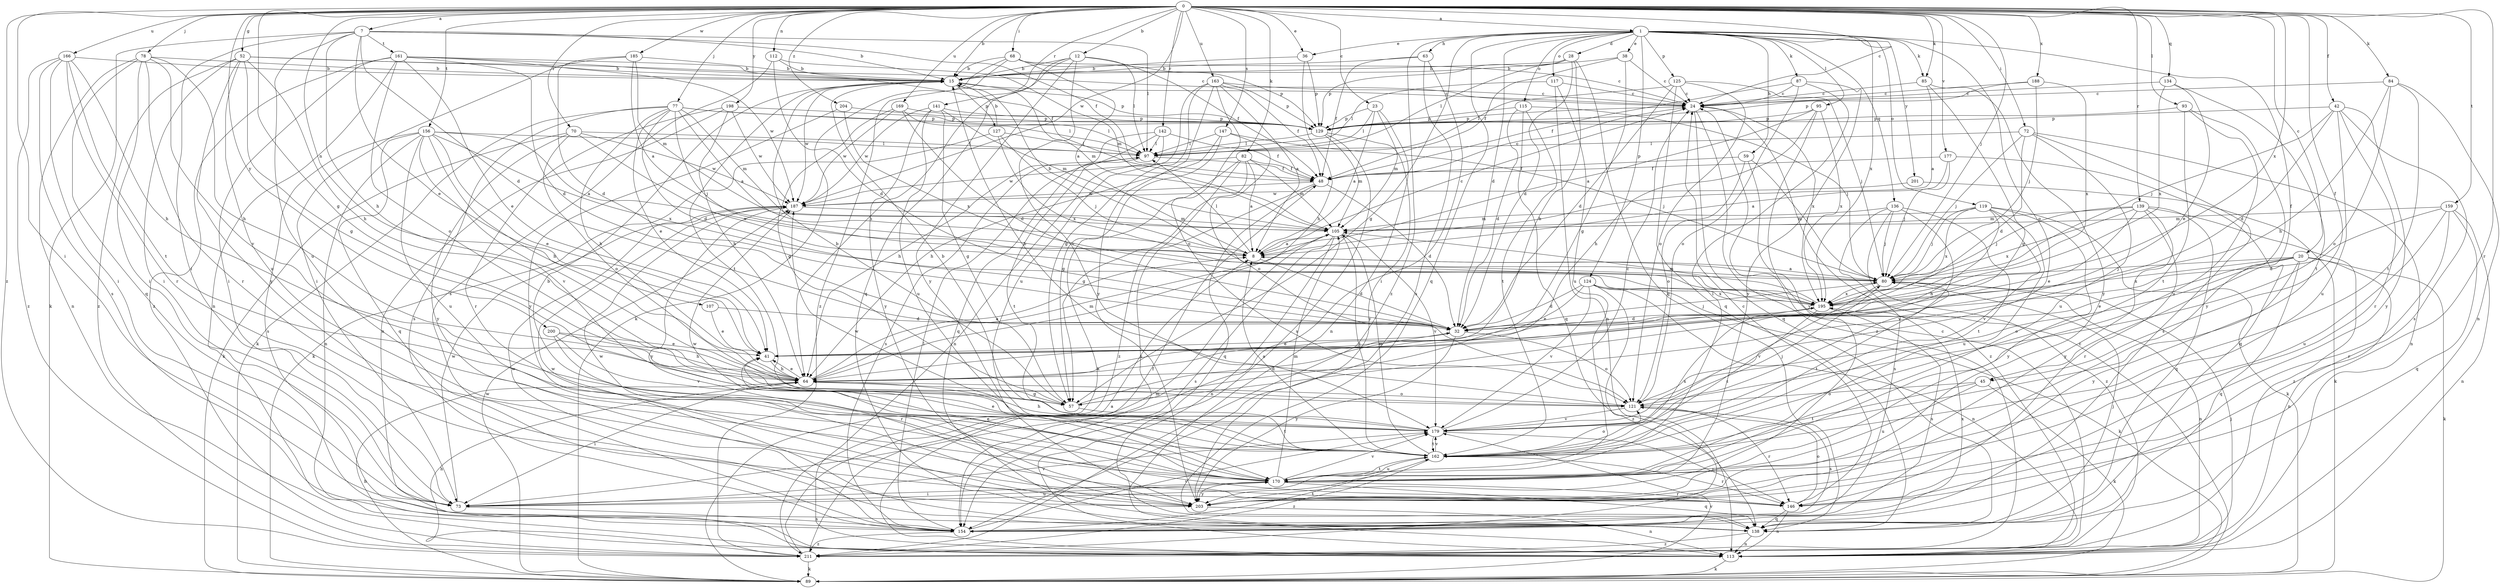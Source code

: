 strict digraph  {
0;
1;
7;
8;
12;
15;
20;
23;
24;
28;
32;
36;
38;
41;
42;
45;
48;
52;
57;
59;
63;
64;
68;
70;
72;
73;
77;
78;
80;
82;
84;
85;
87;
89;
93;
95;
97;
105;
107;
112;
113;
115;
117;
119;
121;
124;
125;
127;
129;
134;
136;
138;
139;
141;
142;
146;
147;
154;
156;
159;
161;
162;
163;
166;
169;
170;
177;
179;
185;
187;
188;
195;
198;
200;
201;
203;
204;
211;
0 -> 1  [label=a];
0 -> 7  [label=a];
0 -> 12  [label=b];
0 -> 15  [label=b];
0 -> 20  [label=c];
0 -> 23  [label=c];
0 -> 24  [label=c];
0 -> 36  [label=e];
0 -> 42  [label=f];
0 -> 45  [label=f];
0 -> 52  [label=g];
0 -> 57  [label=g];
0 -> 68  [label=i];
0 -> 70  [label=i];
0 -> 72  [label=i];
0 -> 73  [label=i];
0 -> 77  [label=j];
0 -> 78  [label=j];
0 -> 80  [label=j];
0 -> 82  [label=k];
0 -> 84  [label=k];
0 -> 85  [label=k];
0 -> 93  [label=l];
0 -> 107  [label=n];
0 -> 112  [label=n];
0 -> 134  [label=q];
0 -> 139  [label=r];
0 -> 141  [label=r];
0 -> 142  [label=r];
0 -> 146  [label=r];
0 -> 147  [label=s];
0 -> 156  [label=t];
0 -> 159  [label=t];
0 -> 163  [label=u];
0 -> 166  [label=u];
0 -> 169  [label=u];
0 -> 177  [label=v];
0 -> 185  [label=w];
0 -> 187  [label=w];
0 -> 188  [label=x];
0 -> 195  [label=x];
0 -> 198  [label=y];
0 -> 200  [label=y];
0 -> 204  [label=z];
0 -> 211  [label=z];
1 -> 28  [label=d];
1 -> 32  [label=d];
1 -> 36  [label=e];
1 -> 38  [label=e];
1 -> 45  [label=f];
1 -> 57  [label=g];
1 -> 59  [label=h];
1 -> 63  [label=h];
1 -> 85  [label=k];
1 -> 87  [label=k];
1 -> 95  [label=l];
1 -> 115  [label=o];
1 -> 117  [label=o];
1 -> 119  [label=o];
1 -> 121  [label=o];
1 -> 124  [label=p];
1 -> 125  [label=p];
1 -> 136  [label=q];
1 -> 138  [label=q];
1 -> 195  [label=x];
1 -> 201  [label=y];
1 -> 211  [label=z];
7 -> 15  [label=b];
7 -> 32  [label=d];
7 -> 41  [label=e];
7 -> 48  [label=f];
7 -> 64  [label=h];
7 -> 73  [label=i];
7 -> 89  [label=k];
7 -> 97  [label=l];
7 -> 161  [label=t];
7 -> 170  [label=u];
8 -> 15  [label=b];
8 -> 24  [label=c];
8 -> 32  [label=d];
8 -> 80  [label=j];
8 -> 97  [label=l];
12 -> 15  [label=b];
12 -> 48  [label=f];
12 -> 64  [label=h];
12 -> 97  [label=l];
12 -> 138  [label=q];
12 -> 179  [label=v];
12 -> 203  [label=y];
15 -> 24  [label=c];
15 -> 105  [label=m];
15 -> 127  [label=p];
15 -> 129  [label=p];
15 -> 162  [label=t];
15 -> 187  [label=w];
20 -> 41  [label=e];
20 -> 80  [label=j];
20 -> 89  [label=k];
20 -> 113  [label=n];
20 -> 121  [label=o];
20 -> 138  [label=q];
20 -> 195  [label=x];
20 -> 203  [label=y];
23 -> 8  [label=a];
23 -> 97  [label=l];
23 -> 105  [label=m];
23 -> 113  [label=n];
23 -> 129  [label=p];
24 -> 129  [label=p];
24 -> 138  [label=q];
24 -> 195  [label=x];
24 -> 211  [label=z];
28 -> 15  [label=b];
28 -> 32  [label=d];
28 -> 64  [label=h];
28 -> 97  [label=l];
28 -> 129  [label=p];
28 -> 138  [label=q];
32 -> 41  [label=e];
32 -> 80  [label=j];
32 -> 121  [label=o];
32 -> 203  [label=y];
36 -> 15  [label=b];
36 -> 64  [label=h];
36 -> 129  [label=p];
38 -> 15  [label=b];
38 -> 24  [label=c];
38 -> 48  [label=f];
38 -> 57  [label=g];
41 -> 64  [label=h];
42 -> 32  [label=d];
42 -> 80  [label=j];
42 -> 129  [label=p];
42 -> 146  [label=r];
42 -> 154  [label=s];
42 -> 170  [label=u];
42 -> 203  [label=y];
45 -> 89  [label=k];
45 -> 121  [label=o];
45 -> 162  [label=t];
45 -> 170  [label=u];
48 -> 24  [label=c];
48 -> 32  [label=d];
48 -> 138  [label=q];
48 -> 154  [label=s];
48 -> 187  [label=w];
52 -> 15  [label=b];
52 -> 24  [label=c];
52 -> 57  [label=g];
52 -> 64  [label=h];
52 -> 73  [label=i];
52 -> 170  [label=u];
52 -> 203  [label=y];
52 -> 211  [label=z];
57 -> 15  [label=b];
57 -> 32  [label=d];
57 -> 162  [label=t];
59 -> 48  [label=f];
59 -> 80  [label=j];
59 -> 121  [label=o];
59 -> 211  [label=z];
63 -> 15  [label=b];
63 -> 48  [label=f];
63 -> 73  [label=i];
63 -> 154  [label=s];
64 -> 8  [label=a];
64 -> 41  [label=e];
64 -> 57  [label=g];
64 -> 73  [label=i];
64 -> 105  [label=m];
64 -> 121  [label=o];
68 -> 8  [label=a];
68 -> 15  [label=b];
68 -> 24  [label=c];
68 -> 89  [label=k];
68 -> 129  [label=p];
68 -> 211  [label=z];
70 -> 89  [label=k];
70 -> 97  [label=l];
70 -> 121  [label=o];
70 -> 187  [label=w];
70 -> 195  [label=x];
70 -> 203  [label=y];
72 -> 32  [label=d];
72 -> 80  [label=j];
72 -> 97  [label=l];
72 -> 113  [label=n];
72 -> 154  [label=s];
72 -> 170  [label=u];
73 -> 154  [label=s];
73 -> 170  [label=u];
73 -> 179  [label=v];
73 -> 187  [label=w];
77 -> 8  [label=a];
77 -> 32  [label=d];
77 -> 41  [label=e];
77 -> 64  [label=h];
77 -> 80  [label=j];
77 -> 89  [label=k];
77 -> 97  [label=l];
77 -> 105  [label=m];
77 -> 129  [label=p];
77 -> 154  [label=s];
78 -> 15  [label=b];
78 -> 64  [label=h];
78 -> 73  [label=i];
78 -> 113  [label=n];
78 -> 138  [label=q];
78 -> 146  [label=r];
78 -> 179  [label=v];
80 -> 8  [label=a];
80 -> 113  [label=n];
80 -> 162  [label=t];
80 -> 179  [label=v];
80 -> 195  [label=x];
82 -> 8  [label=a];
82 -> 48  [label=f];
82 -> 57  [label=g];
82 -> 89  [label=k];
82 -> 105  [label=m];
82 -> 187  [label=w];
82 -> 211  [label=z];
84 -> 24  [label=c];
84 -> 64  [label=h];
84 -> 113  [label=n];
84 -> 121  [label=o];
84 -> 162  [label=t];
85 -> 8  [label=a];
85 -> 24  [label=c];
85 -> 57  [label=g];
85 -> 203  [label=y];
87 -> 24  [label=c];
87 -> 48  [label=f];
87 -> 73  [label=i];
87 -> 121  [label=o];
87 -> 203  [label=y];
89 -> 24  [label=c];
89 -> 64  [label=h];
89 -> 179  [label=v];
89 -> 187  [label=w];
93 -> 129  [label=p];
93 -> 162  [label=t];
93 -> 170  [label=u];
93 -> 203  [label=y];
95 -> 8  [label=a];
95 -> 64  [label=h];
95 -> 129  [label=p];
95 -> 195  [label=x];
95 -> 203  [label=y];
97 -> 48  [label=f];
97 -> 154  [label=s];
97 -> 162  [label=t];
105 -> 8  [label=a];
105 -> 113  [label=n];
105 -> 154  [label=s];
105 -> 162  [label=t];
105 -> 179  [label=v];
107 -> 32  [label=d];
107 -> 41  [label=e];
112 -> 15  [label=b];
112 -> 32  [label=d];
112 -> 105  [label=m];
112 -> 154  [label=s];
113 -> 24  [label=c];
113 -> 48  [label=f];
113 -> 80  [label=j];
113 -> 89  [label=k];
115 -> 32  [label=d];
115 -> 80  [label=j];
115 -> 129  [label=p];
115 -> 138  [label=q];
115 -> 162  [label=t];
117 -> 24  [label=c];
117 -> 97  [label=l];
117 -> 113  [label=n];
117 -> 170  [label=u];
119 -> 64  [label=h];
119 -> 80  [label=j];
119 -> 89  [label=k];
119 -> 105  [label=m];
119 -> 170  [label=u];
119 -> 179  [label=v];
119 -> 195  [label=x];
119 -> 203  [label=y];
121 -> 15  [label=b];
121 -> 146  [label=r];
121 -> 154  [label=s];
121 -> 179  [label=v];
124 -> 32  [label=d];
124 -> 41  [label=e];
124 -> 89  [label=k];
124 -> 113  [label=n];
124 -> 179  [label=v];
124 -> 195  [label=x];
124 -> 211  [label=z];
125 -> 24  [label=c];
125 -> 32  [label=d];
125 -> 80  [label=j];
125 -> 97  [label=l];
125 -> 121  [label=o];
125 -> 138  [label=q];
127 -> 15  [label=b];
127 -> 80  [label=j];
127 -> 89  [label=k];
127 -> 97  [label=l];
127 -> 195  [label=x];
129 -> 97  [label=l];
129 -> 105  [label=m];
129 -> 154  [label=s];
129 -> 203  [label=y];
134 -> 24  [label=c];
134 -> 41  [label=e];
134 -> 162  [label=t];
134 -> 195  [label=x];
136 -> 80  [label=j];
136 -> 105  [label=m];
136 -> 154  [label=s];
136 -> 162  [label=t];
136 -> 179  [label=v];
136 -> 211  [label=z];
138 -> 80  [label=j];
138 -> 113  [label=n];
138 -> 187  [label=w];
138 -> 211  [label=z];
139 -> 41  [label=e];
139 -> 80  [label=j];
139 -> 105  [label=m];
139 -> 138  [label=q];
139 -> 146  [label=r];
139 -> 195  [label=x];
139 -> 203  [label=y];
139 -> 211  [label=z];
141 -> 57  [label=g];
141 -> 105  [label=m];
141 -> 129  [label=p];
141 -> 170  [label=u];
141 -> 187  [label=w];
141 -> 203  [label=y];
142 -> 48  [label=f];
142 -> 64  [label=h];
142 -> 97  [label=l];
142 -> 113  [label=n];
142 -> 138  [label=q];
146 -> 24  [label=c];
146 -> 113  [label=n];
146 -> 121  [label=o];
146 -> 138  [label=q];
147 -> 57  [label=g];
147 -> 64  [label=h];
147 -> 80  [label=j];
147 -> 97  [label=l];
147 -> 121  [label=o];
154 -> 97  [label=l];
154 -> 162  [label=t];
154 -> 179  [label=v];
154 -> 187  [label=w];
154 -> 195  [label=x];
154 -> 211  [label=z];
156 -> 8  [label=a];
156 -> 41  [label=e];
156 -> 64  [label=h];
156 -> 97  [label=l];
156 -> 113  [label=n];
156 -> 138  [label=q];
156 -> 154  [label=s];
156 -> 170  [label=u];
156 -> 179  [label=v];
156 -> 195  [label=x];
159 -> 32  [label=d];
159 -> 105  [label=m];
159 -> 113  [label=n];
159 -> 138  [label=q];
159 -> 146  [label=r];
159 -> 170  [label=u];
161 -> 15  [label=b];
161 -> 32  [label=d];
161 -> 41  [label=e];
161 -> 48  [label=f];
161 -> 73  [label=i];
161 -> 113  [label=n];
161 -> 121  [label=o];
161 -> 187  [label=w];
161 -> 211  [label=z];
162 -> 8  [label=a];
162 -> 41  [label=e];
162 -> 105  [label=m];
162 -> 121  [label=o];
162 -> 146  [label=r];
162 -> 170  [label=u];
162 -> 179  [label=v];
162 -> 187  [label=w];
162 -> 195  [label=x];
162 -> 211  [label=z];
163 -> 8  [label=a];
163 -> 24  [label=c];
163 -> 48  [label=f];
163 -> 57  [label=g];
163 -> 121  [label=o];
163 -> 129  [label=p];
163 -> 170  [label=u];
163 -> 203  [label=y];
166 -> 15  [label=b];
166 -> 64  [label=h];
166 -> 73  [label=i];
166 -> 146  [label=r];
166 -> 154  [label=s];
166 -> 162  [label=t];
166 -> 211  [label=z];
169 -> 32  [label=d];
169 -> 57  [label=g];
169 -> 97  [label=l];
169 -> 129  [label=p];
169 -> 187  [label=w];
170 -> 15  [label=b];
170 -> 41  [label=e];
170 -> 73  [label=i];
170 -> 105  [label=m];
170 -> 138  [label=q];
170 -> 146  [label=r];
170 -> 162  [label=t];
170 -> 179  [label=v];
170 -> 187  [label=w];
170 -> 203  [label=y];
177 -> 8  [label=a];
177 -> 48  [label=f];
177 -> 80  [label=j];
177 -> 138  [label=q];
179 -> 15  [label=b];
179 -> 24  [label=c];
179 -> 64  [label=h];
179 -> 80  [label=j];
179 -> 146  [label=r];
179 -> 162  [label=t];
185 -> 8  [label=a];
185 -> 15  [label=b];
185 -> 32  [label=d];
185 -> 73  [label=i];
185 -> 105  [label=m];
187 -> 105  [label=m];
187 -> 203  [label=y];
188 -> 24  [label=c];
188 -> 80  [label=j];
188 -> 129  [label=p];
188 -> 195  [label=x];
195 -> 32  [label=d];
195 -> 105  [label=m];
195 -> 154  [label=s];
195 -> 162  [label=t];
198 -> 64  [label=h];
198 -> 113  [label=n];
198 -> 129  [label=p];
198 -> 146  [label=r];
198 -> 187  [label=w];
200 -> 41  [label=e];
200 -> 64  [label=h];
200 -> 146  [label=r];
200 -> 179  [label=v];
201 -> 89  [label=k];
201 -> 187  [label=w];
203 -> 113  [label=n];
203 -> 187  [label=w];
204 -> 129  [label=p];
204 -> 195  [label=x];
204 -> 203  [label=y];
211 -> 8  [label=a];
211 -> 64  [label=h];
211 -> 89  [label=k];
211 -> 105  [label=m];
}
